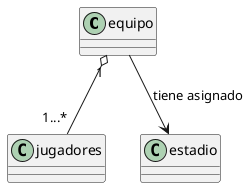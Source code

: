 //Un equipo de baseball está formado por jugadores y tienen asignado como homeclub un
estadio

@startuml EJERCICIO_05

class equipo
class jugadores
class estadio

equipo "1" o-- "1...*" jugadores
equipo --> estadio: "tiene asignado"

@enduml